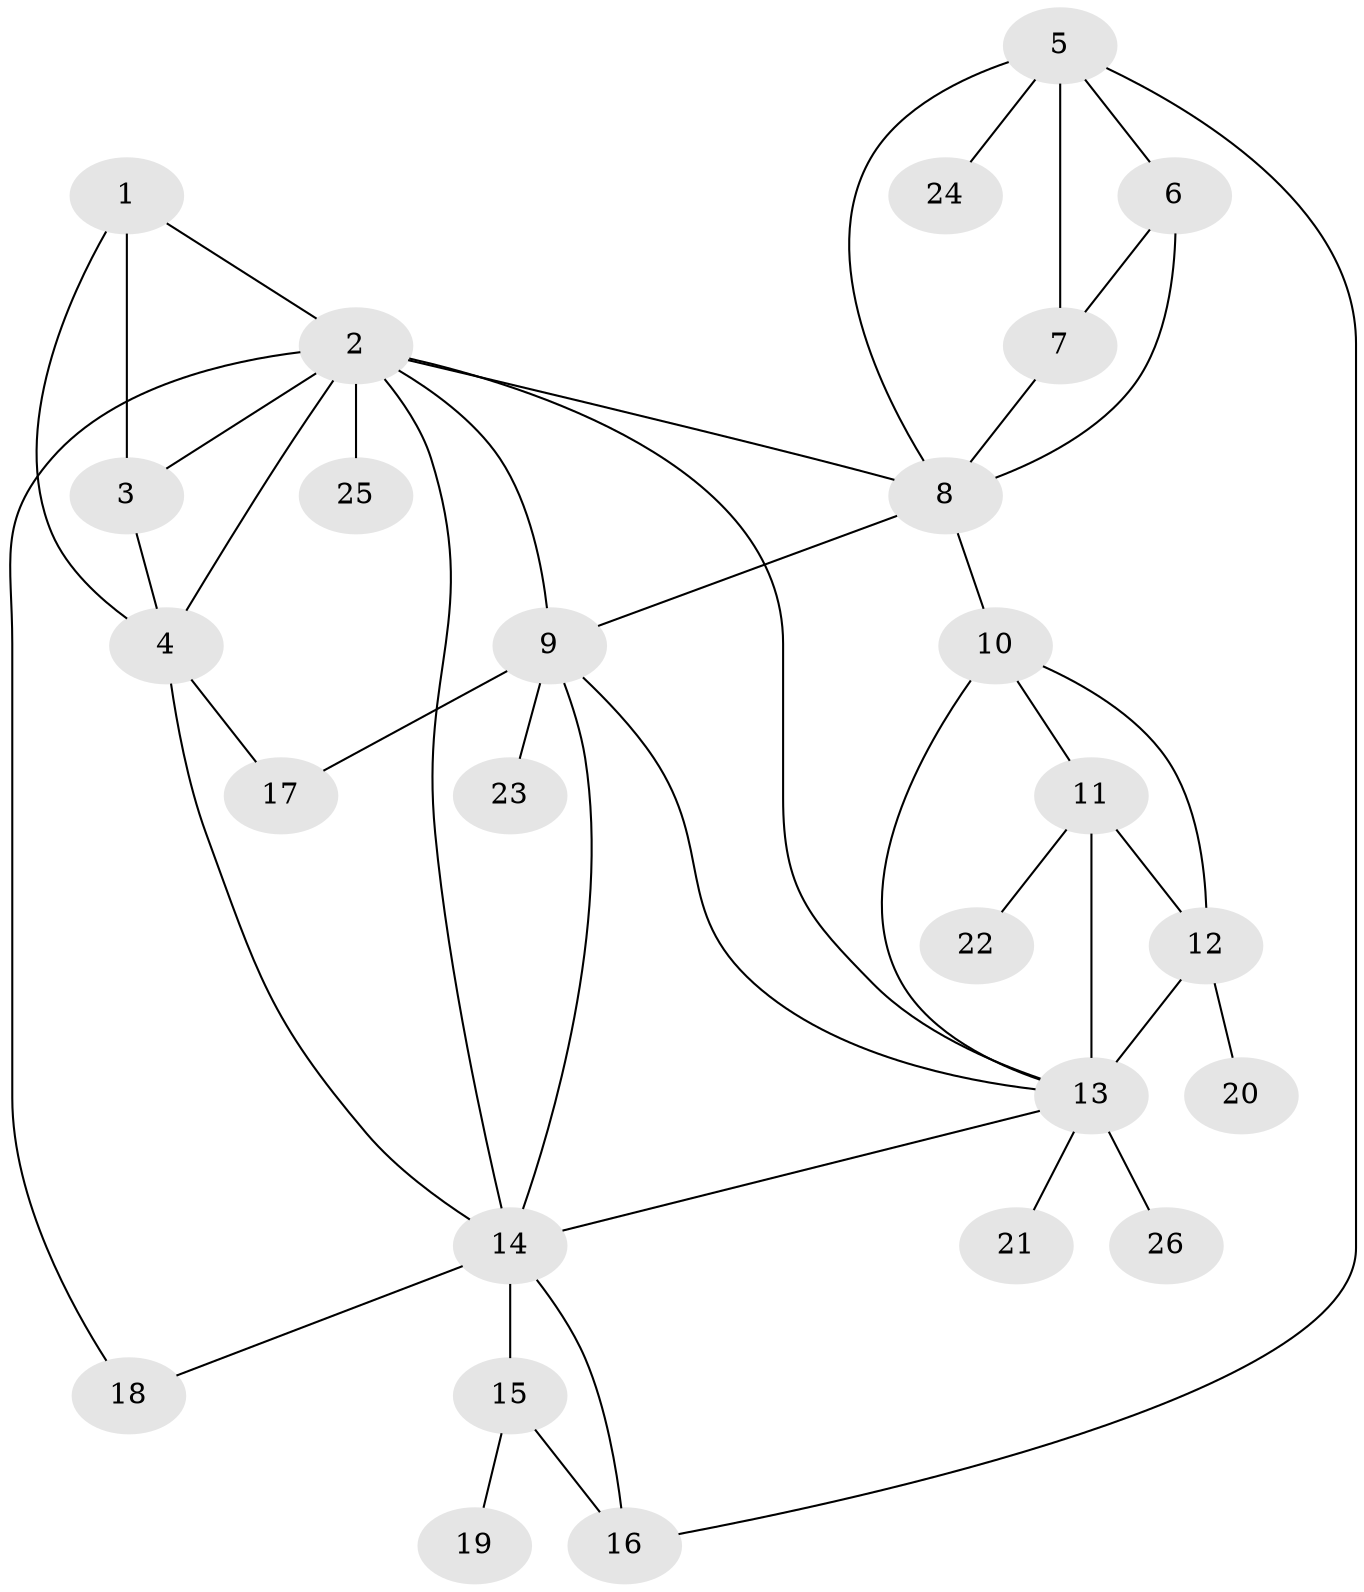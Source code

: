 // original degree distribution, {5: 0.03571428571428571, 11: 0.011904761904761904, 4: 0.03571428571428571, 7: 0.05952380952380952, 8: 0.03571428571428571, 3: 0.08333333333333333, 12: 0.011904761904761904, 6: 0.011904761904761904, 10: 0.011904761904761904, 1: 0.5952380952380952, 2: 0.10714285714285714}
// Generated by graph-tools (version 1.1) at 2025/52/03/04/25 22:52:13]
// undirected, 26 vertices, 44 edges
graph export_dot {
  node [color=gray90,style=filled];
  1;
  2;
  3;
  4;
  5;
  6;
  7;
  8;
  9;
  10;
  11;
  12;
  13;
  14;
  15;
  16;
  17;
  18;
  19;
  20;
  21;
  22;
  23;
  24;
  25;
  26;
  1 -- 2 [weight=1.0];
  1 -- 3 [weight=1.0];
  1 -- 4 [weight=1.0];
  2 -- 3 [weight=1.0];
  2 -- 4 [weight=1.0];
  2 -- 8 [weight=1.0];
  2 -- 9 [weight=1.0];
  2 -- 13 [weight=1.0];
  2 -- 14 [weight=1.0];
  2 -- 18 [weight=1.0];
  2 -- 25 [weight=1.0];
  3 -- 4 [weight=1.0];
  4 -- 14 [weight=1.0];
  4 -- 17 [weight=1.0];
  5 -- 6 [weight=1.0];
  5 -- 7 [weight=1.0];
  5 -- 8 [weight=1.0];
  5 -- 16 [weight=1.0];
  5 -- 24 [weight=1.0];
  6 -- 7 [weight=1.0];
  6 -- 8 [weight=1.0];
  7 -- 8 [weight=1.0];
  8 -- 9 [weight=1.0];
  8 -- 10 [weight=1.0];
  9 -- 13 [weight=1.0];
  9 -- 14 [weight=1.0];
  9 -- 17 [weight=2.0];
  9 -- 23 [weight=1.0];
  10 -- 11 [weight=1.0];
  10 -- 12 [weight=1.0];
  10 -- 13 [weight=1.0];
  11 -- 12 [weight=1.0];
  11 -- 13 [weight=8.0];
  11 -- 22 [weight=1.0];
  12 -- 13 [weight=1.0];
  12 -- 20 [weight=1.0];
  13 -- 14 [weight=1.0];
  13 -- 21 [weight=1.0];
  13 -- 26 [weight=1.0];
  14 -- 15 [weight=2.0];
  14 -- 16 [weight=1.0];
  14 -- 18 [weight=1.0];
  15 -- 16 [weight=2.0];
  15 -- 19 [weight=1.0];
}
